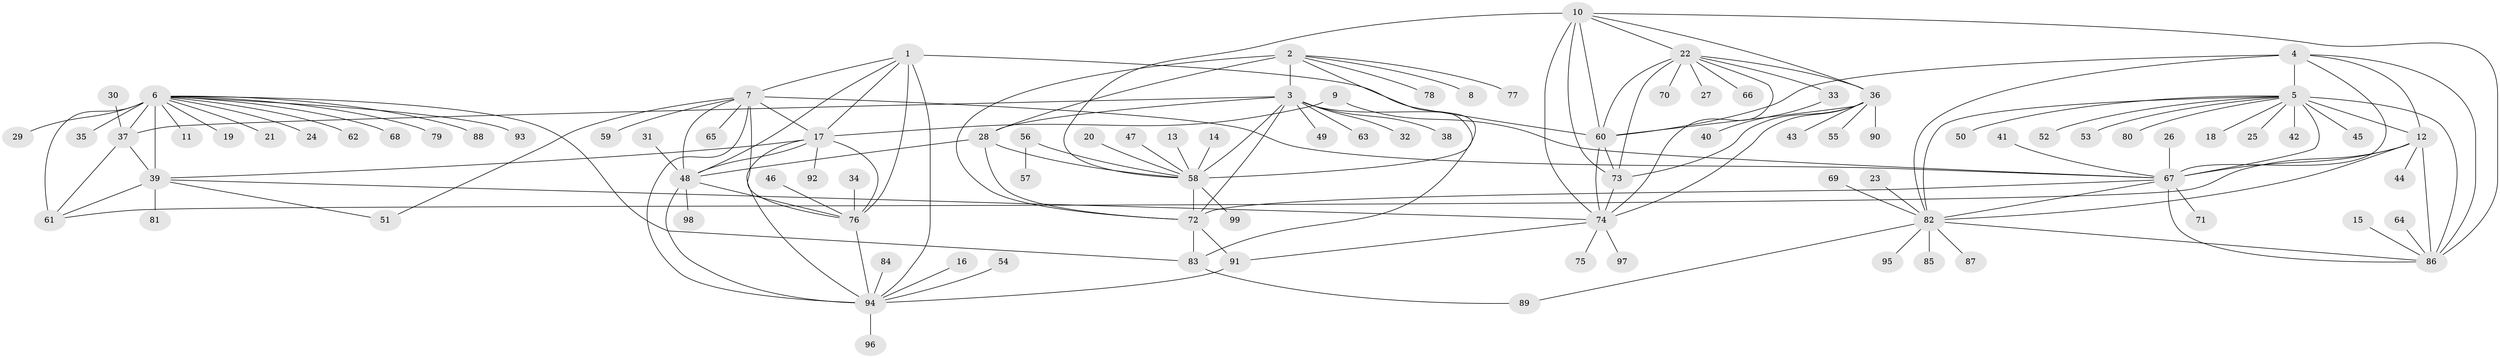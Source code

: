 // original degree distribution, {10: 0.05714285714285714, 12: 0.007142857142857143, 7: 0.02857142857142857, 6: 0.014285714285714285, 9: 0.03571428571428571, 11: 0.03571428571428571, 14: 0.007142857142857143, 8: 0.05, 13: 0.014285714285714285, 1: 0.6214285714285714, 2: 0.1, 3: 0.02142857142857143, 4: 0.007142857142857143}
// Generated by graph-tools (version 1.1) at 2025/37/03/04/25 23:37:48]
// undirected, 99 vertices, 151 edges
graph export_dot {
  node [color=gray90,style=filled];
  1;
  2;
  3;
  4;
  5;
  6;
  7;
  8;
  9;
  10;
  11;
  12;
  13;
  14;
  15;
  16;
  17;
  18;
  19;
  20;
  21;
  22;
  23;
  24;
  25;
  26;
  27;
  28;
  29;
  30;
  31;
  32;
  33;
  34;
  35;
  36;
  37;
  38;
  39;
  40;
  41;
  42;
  43;
  44;
  45;
  46;
  47;
  48;
  49;
  50;
  51;
  52;
  53;
  54;
  55;
  56;
  57;
  58;
  59;
  60;
  61;
  62;
  63;
  64;
  65;
  66;
  67;
  68;
  69;
  70;
  71;
  72;
  73;
  74;
  75;
  76;
  77;
  78;
  79;
  80;
  81;
  82;
  83;
  84;
  85;
  86;
  87;
  88;
  89;
  90;
  91;
  92;
  93;
  94;
  95;
  96;
  97;
  98;
  99;
  1 -- 7 [weight=1.0];
  1 -- 17 [weight=1.0];
  1 -- 48 [weight=1.0];
  1 -- 60 [weight=1.0];
  1 -- 76 [weight=2.0];
  1 -- 94 [weight=1.0];
  2 -- 3 [weight=4.0];
  2 -- 8 [weight=1.0];
  2 -- 28 [weight=2.0];
  2 -- 58 [weight=2.0];
  2 -- 72 [weight=2.0];
  2 -- 77 [weight=1.0];
  2 -- 78 [weight=1.0];
  3 -- 28 [weight=2.0];
  3 -- 32 [weight=1.0];
  3 -- 37 [weight=1.0];
  3 -- 38 [weight=1.0];
  3 -- 49 [weight=1.0];
  3 -- 58 [weight=2.0];
  3 -- 63 [weight=1.0];
  3 -- 72 [weight=2.0];
  3 -- 83 [weight=1.0];
  4 -- 5 [weight=2.0];
  4 -- 12 [weight=1.0];
  4 -- 60 [weight=1.0];
  4 -- 67 [weight=1.0];
  4 -- 82 [weight=1.0];
  4 -- 86 [weight=1.0];
  5 -- 12 [weight=2.0];
  5 -- 18 [weight=1.0];
  5 -- 25 [weight=1.0];
  5 -- 42 [weight=1.0];
  5 -- 45 [weight=1.0];
  5 -- 50 [weight=1.0];
  5 -- 52 [weight=1.0];
  5 -- 53 [weight=1.0];
  5 -- 67 [weight=2.0];
  5 -- 80 [weight=1.0];
  5 -- 82 [weight=2.0];
  5 -- 86 [weight=2.0];
  6 -- 11 [weight=1.0];
  6 -- 19 [weight=1.0];
  6 -- 21 [weight=1.0];
  6 -- 24 [weight=1.0];
  6 -- 29 [weight=1.0];
  6 -- 35 [weight=1.0];
  6 -- 37 [weight=4.0];
  6 -- 39 [weight=4.0];
  6 -- 61 [weight=4.0];
  6 -- 62 [weight=1.0];
  6 -- 68 [weight=1.0];
  6 -- 79 [weight=1.0];
  6 -- 83 [weight=1.0];
  6 -- 88 [weight=1.0];
  6 -- 93 [weight=1.0];
  7 -- 17 [weight=1.0];
  7 -- 48 [weight=1.0];
  7 -- 51 [weight=1.0];
  7 -- 59 [weight=1.0];
  7 -- 65 [weight=1.0];
  7 -- 67 [weight=1.0];
  7 -- 76 [weight=2.0];
  7 -- 94 [weight=1.0];
  9 -- 17 [weight=1.0];
  9 -- 67 [weight=1.0];
  10 -- 22 [weight=1.0];
  10 -- 36 [weight=1.0];
  10 -- 58 [weight=1.0];
  10 -- 60 [weight=1.0];
  10 -- 73 [weight=2.0];
  10 -- 74 [weight=1.0];
  10 -- 86 [weight=1.0];
  12 -- 44 [weight=1.0];
  12 -- 61 [weight=1.0];
  12 -- 67 [weight=1.0];
  12 -- 82 [weight=1.0];
  12 -- 86 [weight=1.0];
  13 -- 58 [weight=1.0];
  14 -- 58 [weight=1.0];
  15 -- 86 [weight=1.0];
  16 -- 94 [weight=1.0];
  17 -- 39 [weight=1.0];
  17 -- 48 [weight=1.0];
  17 -- 76 [weight=2.0];
  17 -- 92 [weight=1.0];
  17 -- 94 [weight=1.0];
  20 -- 58 [weight=1.0];
  22 -- 27 [weight=1.0];
  22 -- 33 [weight=1.0];
  22 -- 36 [weight=1.0];
  22 -- 60 [weight=1.0];
  22 -- 66 [weight=1.0];
  22 -- 70 [weight=1.0];
  22 -- 73 [weight=2.0];
  22 -- 74 [weight=1.0];
  23 -- 82 [weight=1.0];
  26 -- 67 [weight=1.0];
  28 -- 48 [weight=1.0];
  28 -- 58 [weight=1.0];
  28 -- 72 [weight=1.0];
  30 -- 37 [weight=1.0];
  31 -- 48 [weight=1.0];
  33 -- 40 [weight=1.0];
  34 -- 76 [weight=1.0];
  36 -- 43 [weight=1.0];
  36 -- 55 [weight=1.0];
  36 -- 60 [weight=1.0];
  36 -- 73 [weight=2.0];
  36 -- 74 [weight=1.0];
  36 -- 90 [weight=1.0];
  37 -- 39 [weight=1.0];
  37 -- 61 [weight=1.0];
  39 -- 51 [weight=1.0];
  39 -- 61 [weight=1.0];
  39 -- 74 [weight=1.0];
  39 -- 81 [weight=1.0];
  41 -- 67 [weight=1.0];
  46 -- 76 [weight=1.0];
  47 -- 58 [weight=1.0];
  48 -- 76 [weight=2.0];
  48 -- 94 [weight=1.0];
  48 -- 98 [weight=1.0];
  54 -- 94 [weight=1.0];
  56 -- 57 [weight=1.0];
  56 -- 58 [weight=1.0];
  58 -- 72 [weight=1.0];
  58 -- 99 [weight=1.0];
  60 -- 73 [weight=2.0];
  60 -- 74 [weight=1.0];
  64 -- 86 [weight=1.0];
  67 -- 71 [weight=1.0];
  67 -- 72 [weight=1.0];
  67 -- 82 [weight=1.0];
  67 -- 86 [weight=1.0];
  69 -- 82 [weight=1.0];
  72 -- 83 [weight=1.0];
  72 -- 91 [weight=1.0];
  73 -- 74 [weight=2.0];
  74 -- 75 [weight=1.0];
  74 -- 91 [weight=1.0];
  74 -- 97 [weight=1.0];
  76 -- 94 [weight=2.0];
  82 -- 85 [weight=1.0];
  82 -- 86 [weight=1.0];
  82 -- 87 [weight=1.0];
  82 -- 89 [weight=1.0];
  82 -- 95 [weight=1.0];
  83 -- 89 [weight=1.0];
  84 -- 94 [weight=1.0];
  91 -- 94 [weight=1.0];
  94 -- 96 [weight=1.0];
}
